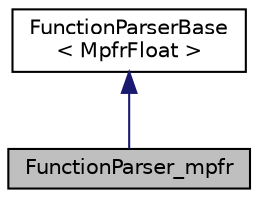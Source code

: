 digraph "FunctionParser_mpfr"
{
 // LATEX_PDF_SIZE
  edge [fontname="Helvetica",fontsize="10",labelfontname="Helvetica",labelfontsize="10"];
  node [fontname="Helvetica",fontsize="10",shape=record];
  Node1 [label="FunctionParser_mpfr",height=0.2,width=0.4,color="black", fillcolor="grey75", style="filled", fontcolor="black",tooltip=" "];
  Node2 -> Node1 [dir="back",color="midnightblue",fontsize="10",style="solid",fontname="Helvetica"];
  Node2 [label="FunctionParserBase\l\< MpfrFloat \>",height=0.2,width=0.4,color="black", fillcolor="white", style="filled",URL="$classFunctionParserBase.html",tooltip=" "];
}
